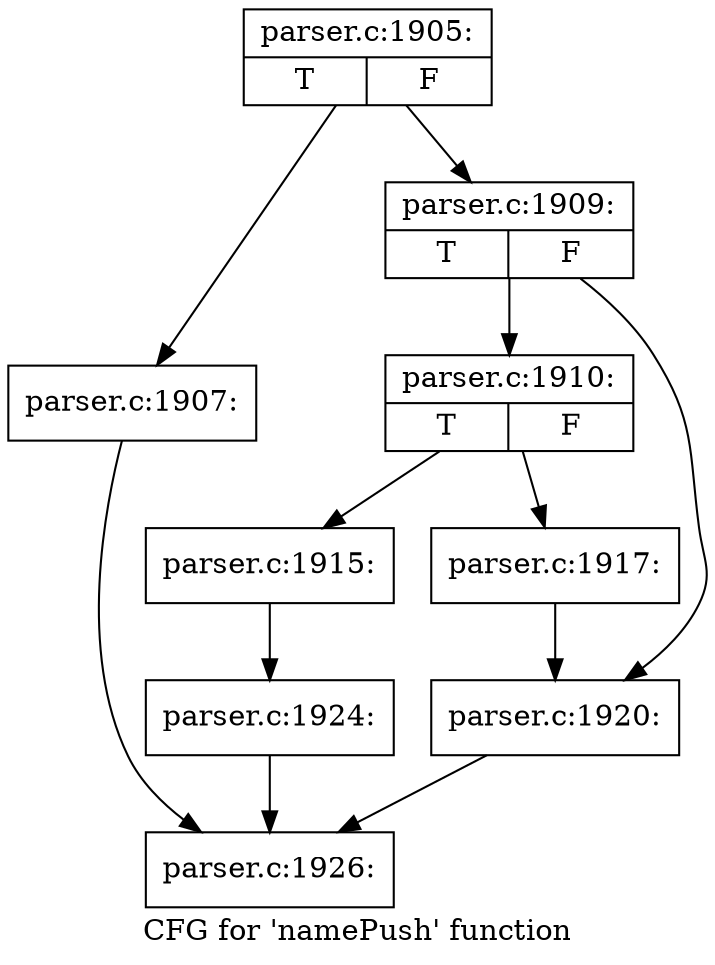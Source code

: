 digraph "CFG for 'namePush' function" {
	label="CFG for 'namePush' function";

	Node0x55d73b763920 [shape=record,label="{parser.c:1905:|{<s0>T|<s1>F}}"];
	Node0x55d73b763920 -> Node0x55d73b768a20;
	Node0x55d73b763920 -> Node0x55d73b768a70;
	Node0x55d73b768a20 [shape=record,label="{parser.c:1907:}"];
	Node0x55d73b768a20 -> Node0x55d73b763c20;
	Node0x55d73b768a70 [shape=record,label="{parser.c:1909:|{<s0>T|<s1>F}}"];
	Node0x55d73b768a70 -> Node0x55d73b768f30;
	Node0x55d73b768a70 -> Node0x55d73b768f80;
	Node0x55d73b768f30 [shape=record,label="{parser.c:1910:|{<s0>T|<s1>F}}"];
	Node0x55d73b768f30 -> Node0x55d73b769e50;
	Node0x55d73b768f30 -> Node0x55d73b769ea0;
	Node0x55d73b769e50 [shape=record,label="{parser.c:1915:}"];
	Node0x55d73b769e50 -> Node0x55d73b76aa30;
	Node0x55d73b769ea0 [shape=record,label="{parser.c:1917:}"];
	Node0x55d73b769ea0 -> Node0x55d73b768f80;
	Node0x55d73b768f80 [shape=record,label="{parser.c:1920:}"];
	Node0x55d73b768f80 -> Node0x55d73b763c20;
	Node0x55d73b76aa30 [shape=record,label="{parser.c:1924:}"];
	Node0x55d73b76aa30 -> Node0x55d73b763c20;
	Node0x55d73b763c20 [shape=record,label="{parser.c:1926:}"];
}
